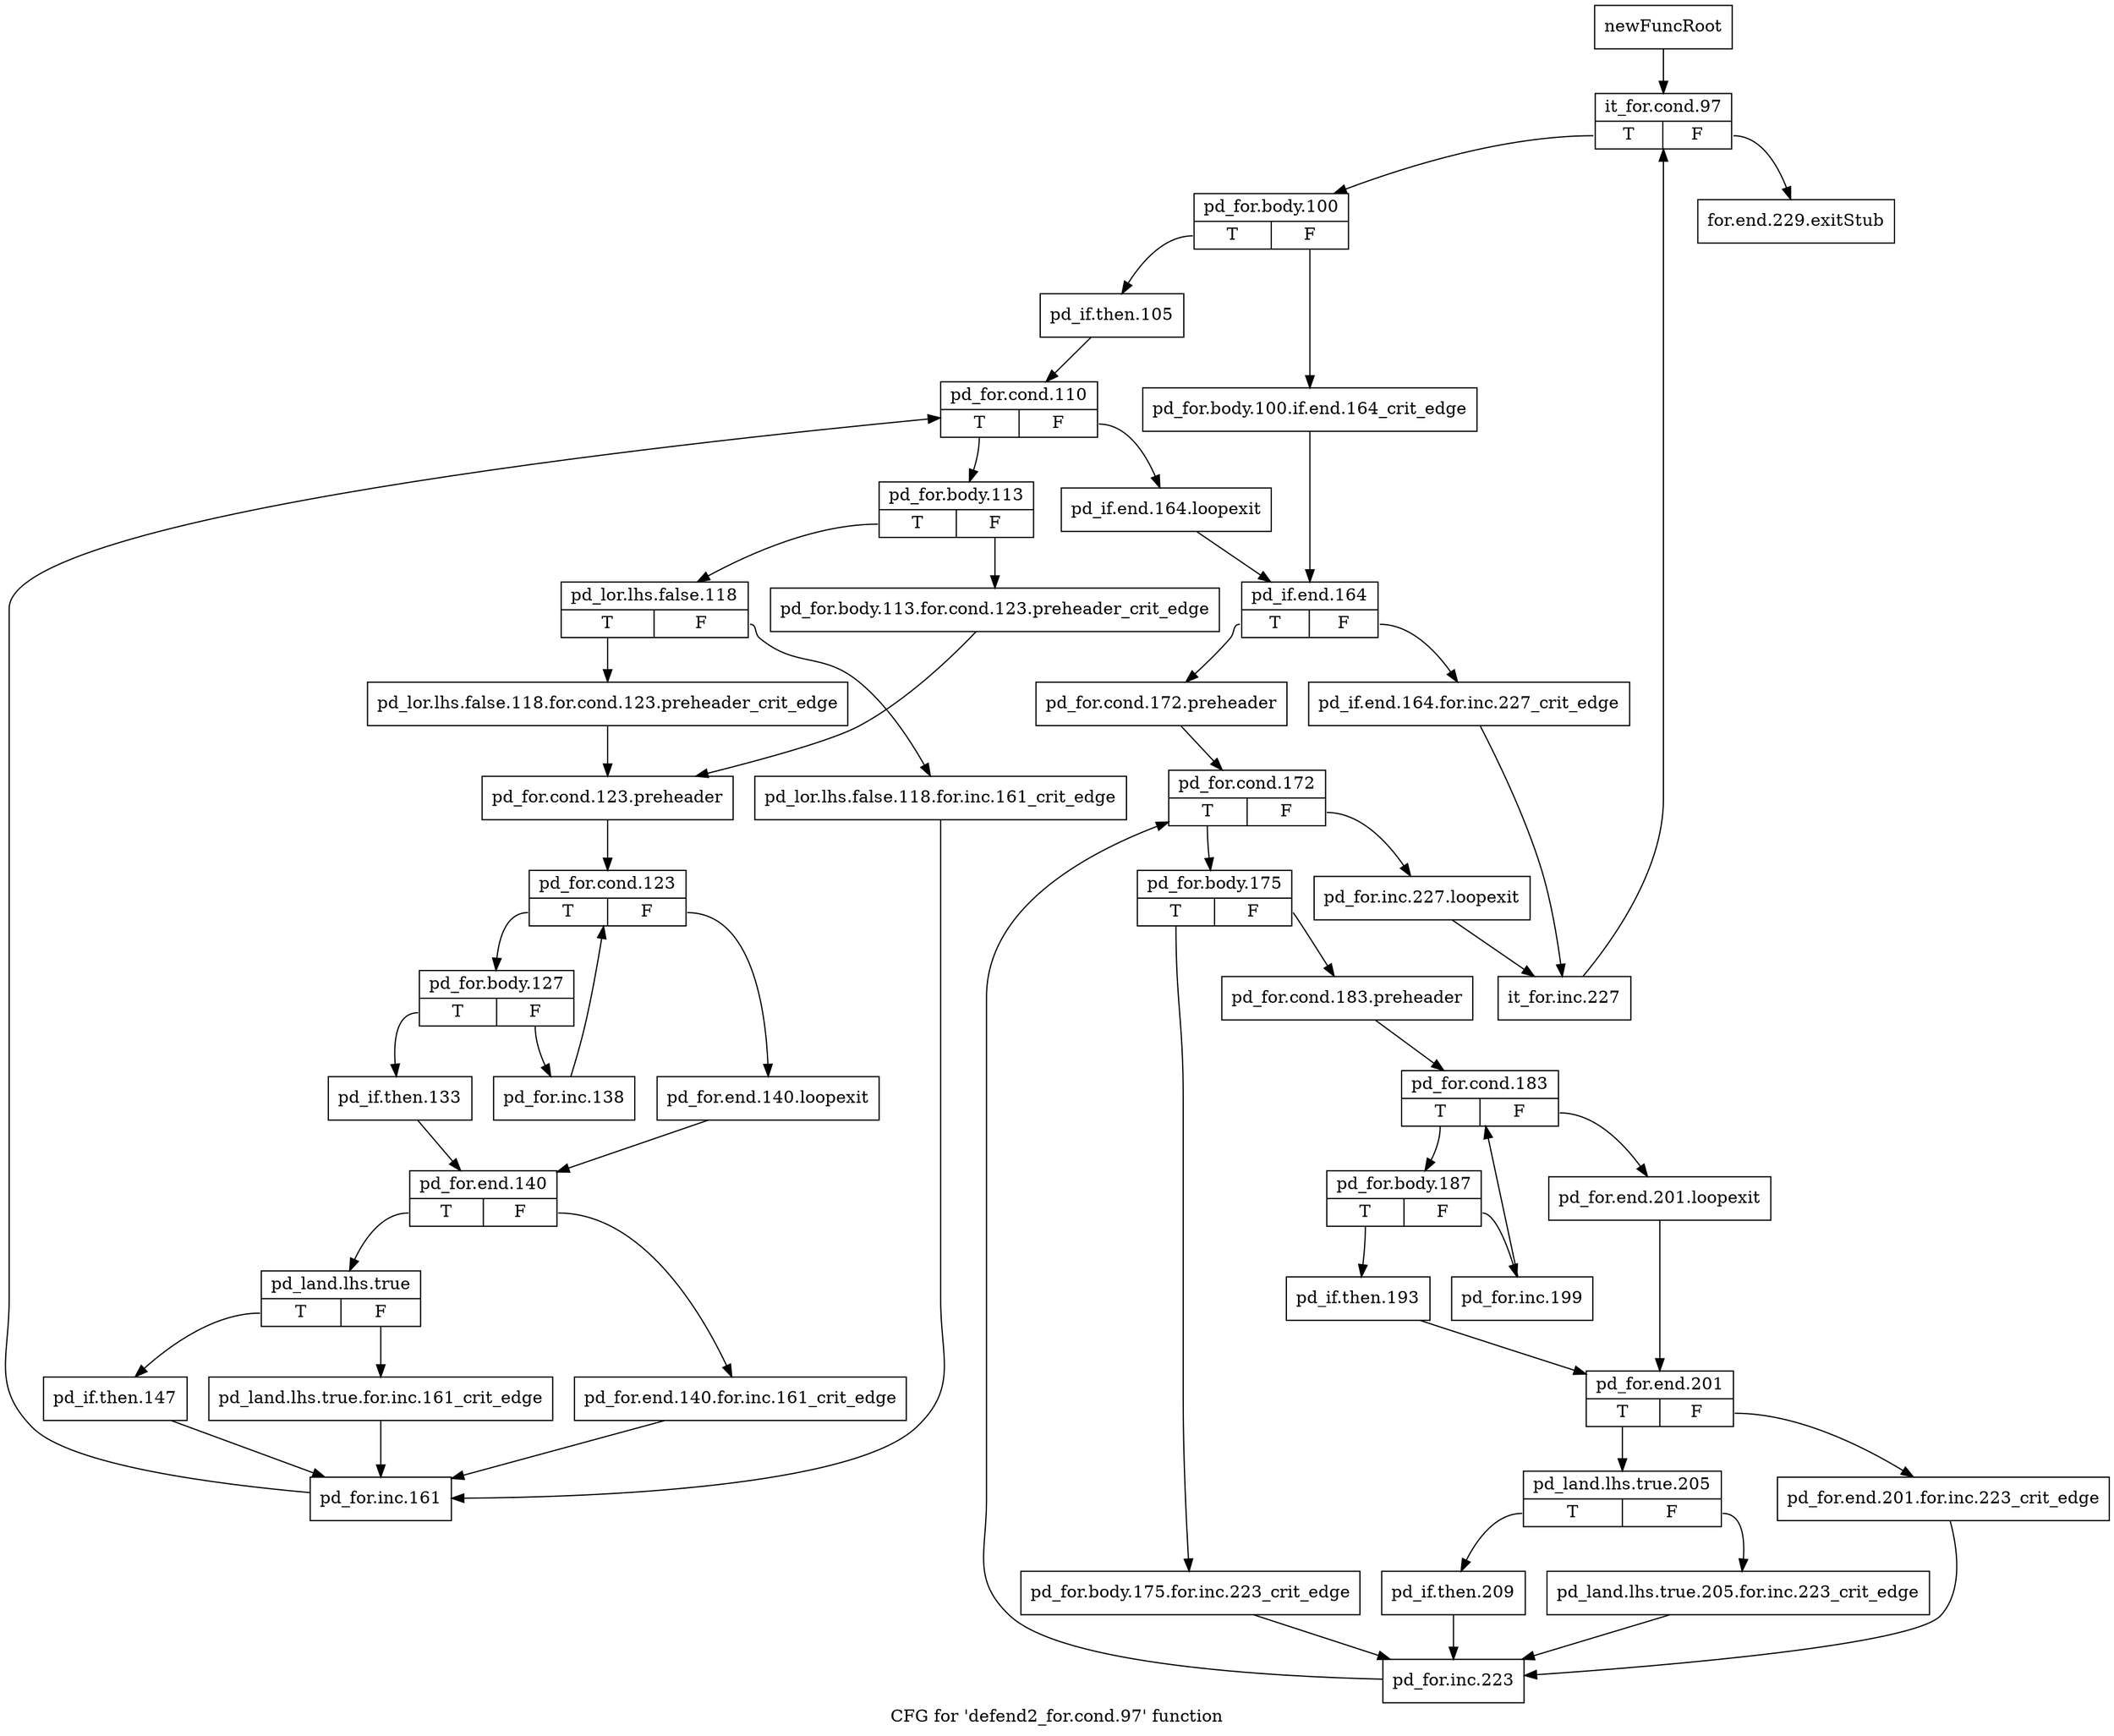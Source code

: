 digraph "CFG for 'defend2_for.cond.97' function" {
	label="CFG for 'defend2_for.cond.97' function";

	Node0x4414350 [shape=record,label="{newFuncRoot}"];
	Node0x4414350 -> Node0x4414c60;
	Node0x4414c10 [shape=record,label="{for.end.229.exitStub}"];
	Node0x4414c60 [shape=record,label="{it_for.cond.97|{<s0>T|<s1>F}}"];
	Node0x4414c60:s0 -> Node0x4414cb0;
	Node0x4414c60:s1 -> Node0x4414c10;
	Node0x4414cb0 [shape=record,label="{pd_for.body.100|{<s0>T|<s1>F}}"];
	Node0x4414cb0:s0 -> Node0x4414d50;
	Node0x4414cb0:s1 -> Node0x4414d00;
	Node0x4414d00 [shape=record,label="{pd_for.body.100.if.end.164_crit_edge}"];
	Node0x4414d00 -> Node0x4414e40;
	Node0x4414d50 [shape=record,label="{pd_if.then.105}"];
	Node0x4414d50 -> Node0x4414da0;
	Node0x4414da0 [shape=record,label="{pd_for.cond.110|{<s0>T|<s1>F}}"];
	Node0x4414da0:s0 -> Node0x4415480;
	Node0x4414da0:s1 -> Node0x4414df0;
	Node0x4414df0 [shape=record,label="{pd_if.end.164.loopexit}"];
	Node0x4414df0 -> Node0x4414e40;
	Node0x4414e40 [shape=record,label="{pd_if.end.164|{<s0>T|<s1>F}}"];
	Node0x4414e40:s0 -> Node0x4414ee0;
	Node0x4414e40:s1 -> Node0x4414e90;
	Node0x4414e90 [shape=record,label="{pd_if.end.164.for.inc.227_crit_edge}"];
	Node0x4414e90 -> Node0x4414fd0;
	Node0x4414ee0 [shape=record,label="{pd_for.cond.172.preheader}"];
	Node0x4414ee0 -> Node0x4414f30;
	Node0x4414f30 [shape=record,label="{pd_for.cond.172|{<s0>T|<s1>F}}"];
	Node0x4414f30:s0 -> Node0x4415020;
	Node0x4414f30:s1 -> Node0x4414f80;
	Node0x4414f80 [shape=record,label="{pd_for.inc.227.loopexit}"];
	Node0x4414f80 -> Node0x4414fd0;
	Node0x4414fd0 [shape=record,label="{it_for.inc.227}"];
	Node0x4414fd0 -> Node0x4414c60;
	Node0x4415020 [shape=record,label="{pd_for.body.175|{<s0>T|<s1>F}}"];
	Node0x4415020:s0 -> Node0x44153e0;
	Node0x4415020:s1 -> Node0x4415070;
	Node0x4415070 [shape=record,label="{pd_for.cond.183.preheader}"];
	Node0x4415070 -> Node0x44150c0;
	Node0x44150c0 [shape=record,label="{pd_for.cond.183|{<s0>T|<s1>F}}"];
	Node0x44150c0:s0 -> Node0x4415160;
	Node0x44150c0:s1 -> Node0x4415110;
	Node0x4415110 [shape=record,label="{pd_for.end.201.loopexit}"];
	Node0x4415110 -> Node0x4415250;
	Node0x4415160 [shape=record,label="{pd_for.body.187|{<s0>T|<s1>F}}"];
	Node0x4415160:s0 -> Node0x4415200;
	Node0x4415160:s1 -> Node0x44151b0;
	Node0x44151b0 [shape=record,label="{pd_for.inc.199}"];
	Node0x44151b0 -> Node0x44150c0;
	Node0x4415200 [shape=record,label="{pd_if.then.193}"];
	Node0x4415200 -> Node0x4415250;
	Node0x4415250 [shape=record,label="{pd_for.end.201|{<s0>T|<s1>F}}"];
	Node0x4415250:s0 -> Node0x44152f0;
	Node0x4415250:s1 -> Node0x44152a0;
	Node0x44152a0 [shape=record,label="{pd_for.end.201.for.inc.223_crit_edge}"];
	Node0x44152a0 -> Node0x4415430;
	Node0x44152f0 [shape=record,label="{pd_land.lhs.true.205|{<s0>T|<s1>F}}"];
	Node0x44152f0:s0 -> Node0x4415390;
	Node0x44152f0:s1 -> Node0x4415340;
	Node0x4415340 [shape=record,label="{pd_land.lhs.true.205.for.inc.223_crit_edge}"];
	Node0x4415340 -> Node0x4415430;
	Node0x4415390 [shape=record,label="{pd_if.then.209}"];
	Node0x4415390 -> Node0x4415430;
	Node0x44153e0 [shape=record,label="{pd_for.body.175.for.inc.223_crit_edge}"];
	Node0x44153e0 -> Node0x4415430;
	Node0x4415430 [shape=record,label="{pd_for.inc.223}"];
	Node0x4415430 -> Node0x4414f30;
	Node0x4415480 [shape=record,label="{pd_for.body.113|{<s0>T|<s1>F}}"];
	Node0x4415480:s0 -> Node0x4415520;
	Node0x4415480:s1 -> Node0x44154d0;
	Node0x44154d0 [shape=record,label="{pd_for.body.113.for.cond.123.preheader_crit_edge}"];
	Node0x44154d0 -> Node0x4415610;
	Node0x4415520 [shape=record,label="{pd_lor.lhs.false.118|{<s0>T|<s1>F}}"];
	Node0x4415520:s0 -> Node0x44155c0;
	Node0x4415520:s1 -> Node0x4415570;
	Node0x4415570 [shape=record,label="{pd_lor.lhs.false.118.for.inc.161_crit_edge}"];
	Node0x4415570 -> Node0x4415980;
	Node0x44155c0 [shape=record,label="{pd_lor.lhs.false.118.for.cond.123.preheader_crit_edge}"];
	Node0x44155c0 -> Node0x4415610;
	Node0x4415610 [shape=record,label="{pd_for.cond.123.preheader}"];
	Node0x4415610 -> Node0x4415660;
	Node0x4415660 [shape=record,label="{pd_for.cond.123|{<s0>T|<s1>F}}"];
	Node0x4415660:s0 -> Node0x4415700;
	Node0x4415660:s1 -> Node0x44156b0;
	Node0x44156b0 [shape=record,label="{pd_for.end.140.loopexit}"];
	Node0x44156b0 -> Node0x44157f0;
	Node0x4415700 [shape=record,label="{pd_for.body.127|{<s0>T|<s1>F}}"];
	Node0x4415700:s0 -> Node0x44157a0;
	Node0x4415700:s1 -> Node0x4415750;
	Node0x4415750 [shape=record,label="{pd_for.inc.138}"];
	Node0x4415750 -> Node0x4415660;
	Node0x44157a0 [shape=record,label="{pd_if.then.133}"];
	Node0x44157a0 -> Node0x44157f0;
	Node0x44157f0 [shape=record,label="{pd_for.end.140|{<s0>T|<s1>F}}"];
	Node0x44157f0:s0 -> Node0x4415890;
	Node0x44157f0:s1 -> Node0x4415840;
	Node0x4415840 [shape=record,label="{pd_for.end.140.for.inc.161_crit_edge}"];
	Node0x4415840 -> Node0x4415980;
	Node0x4415890 [shape=record,label="{pd_land.lhs.true|{<s0>T|<s1>F}}"];
	Node0x4415890:s0 -> Node0x4415930;
	Node0x4415890:s1 -> Node0x44158e0;
	Node0x44158e0 [shape=record,label="{pd_land.lhs.true.for.inc.161_crit_edge}"];
	Node0x44158e0 -> Node0x4415980;
	Node0x4415930 [shape=record,label="{pd_if.then.147}"];
	Node0x4415930 -> Node0x4415980;
	Node0x4415980 [shape=record,label="{pd_for.inc.161}"];
	Node0x4415980 -> Node0x4414da0;
}

